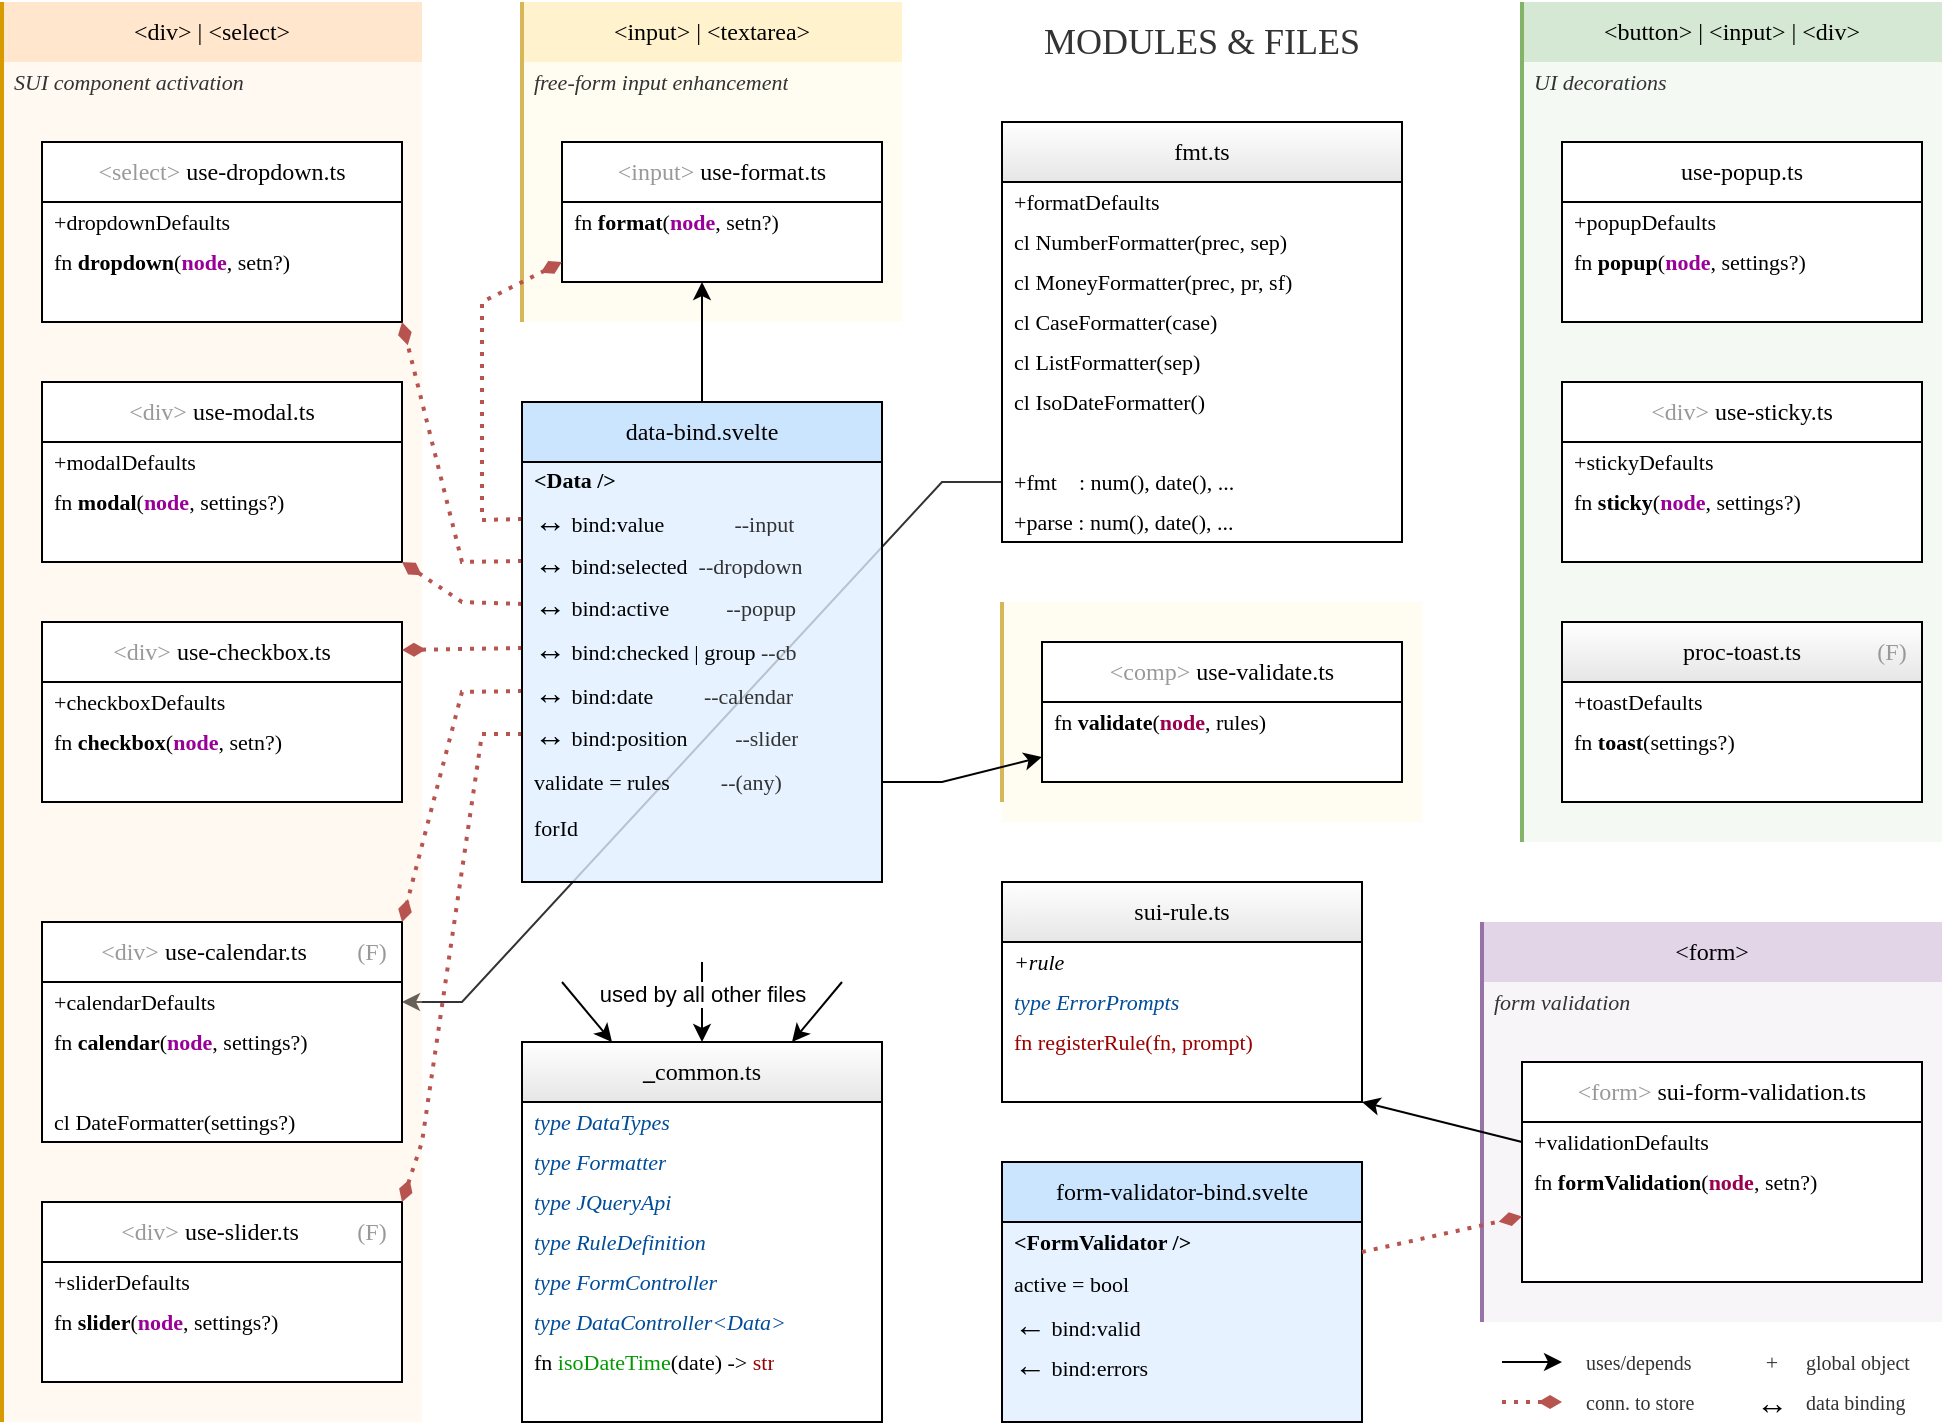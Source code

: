 <mxfile version="24.3.1" type="google">
  <diagram name="Page-1" id="Y9P-Y0sI9GcLoOlDh3Sq">
    <mxGraphModel grid="1" page="1" gridSize="10" guides="1" tooltips="1" connect="1" arrows="1" fold="1" pageScale="1" pageWidth="1000" pageHeight="750" math="0" shadow="0">
      <root>
        <mxCell id="0" />
        <mxCell id="1" parent="0" />
        <mxCell id="M18HrZ36qZifkxjibqlq-218" value="" style="rounded=0;whiteSpace=wrap;html=1;fillColor=#E6F2FF;" vertex="1" parent="1">
          <mxGeometry x="280" y="250" width="180" height="210" as="geometry" />
        </mxCell>
        <mxCell id="0b4WsjQA64Ebz_wwJr2V-1" style="rounded=0;orthogonalLoop=1;jettySize=auto;html=1;fontSize=11;exitX=0;exitY=0.5;exitDx=0;exitDy=0;strokeColor=#333333;entryX=1;entryY=0.5;entryDx=0;entryDy=0;" edge="1" parent="1" source="6ZVnqeD-wE30PsBbMw5L-19" target="M18HrZ36qZifkxjibqlq-17">
          <mxGeometry relative="1" as="geometry">
            <mxPoint x="520" y="270" as="sourcePoint" />
            <mxPoint x="220" y="560" as="targetPoint" />
            <Array as="points">
              <mxPoint x="490" y="260" />
              <mxPoint x="250" y="520" />
            </Array>
          </mxGeometry>
        </mxCell>
        <mxCell id="0b4WsjQA64Ebz_wwJr2V-7" value="" style="rounded=0;whiteSpace=wrap;html=1;fillColor=#fff2cc;strokeColor=none;fillOpacity=25;" vertex="1" parent="1">
          <mxGeometry x="520" y="320" width="210" height="110" as="geometry" />
        </mxCell>
        <mxCell id="IEaI9znGGcz1ZlvIlabM-43" value="" style="rounded=0;whiteSpace=wrap;html=1;fillColor=#FFFFFF;strokeColor=none;fillOpacity=100;" vertex="1" parent="1">
          <mxGeometry x="280" y="570" width="180" height="160" as="geometry" />
        </mxCell>
        <mxCell id="IEaI9znGGcz1ZlvIlabM-44" value="" style="rounded=0;whiteSpace=wrap;html=1;fillColor=#FFFFFF;strokeColor=none;fillOpacity=100;" vertex="1" parent="1">
          <mxGeometry x="520" y="490" width="180" height="80" as="geometry" />
        </mxCell>
        <mxCell id="IEaI9znGGcz1ZlvIlabM-45" value="" style="rounded=0;whiteSpace=wrap;html=1;fillColor=#FFFFFF;strokeColor=none;fillOpacity=100;" vertex="1" parent="1">
          <mxGeometry x="540" y="339" width="180" height="70" as="geometry" />
        </mxCell>
        <mxCell id="IEaI9znGGcz1ZlvIlabM-34" value="" style="rounded=0;whiteSpace=wrap;html=1;fillColor=#d5e8d4;strokeColor=none;fillOpacity=25;" vertex="1" parent="1">
          <mxGeometry x="780" y="50" width="210" height="390" as="geometry" />
        </mxCell>
        <mxCell id="IEaI9znGGcz1ZlvIlabM-38" value="" style="rounded=0;whiteSpace=wrap;html=1;fillColor=#e1d5e7;strokeColor=none;fillOpacity=25;" vertex="1" parent="1">
          <mxGeometry x="760" y="480" width="230" height="200" as="geometry" />
        </mxCell>
        <mxCell id="IEaI9znGGcz1ZlvIlabM-39" value="" style="rounded=0;whiteSpace=wrap;html=1;fillOpacity=100;strokeColor=none;" vertex="1" parent="1">
          <mxGeometry x="800" y="90" width="180" height="90" as="geometry" />
        </mxCell>
        <mxCell id="IEaI9znGGcz1ZlvIlabM-40" value="" style="rounded=0;whiteSpace=wrap;html=1;fillOpacity=100;strokeColor=none;" vertex="1" parent="1">
          <mxGeometry x="800" y="210" width="180" height="90" as="geometry" />
        </mxCell>
        <mxCell id="IEaI9znGGcz1ZlvIlabM-41" value="" style="rounded=0;whiteSpace=wrap;html=1;fillOpacity=100;strokeColor=none;" vertex="1" parent="1">
          <mxGeometry x="800" y="330" width="180" height="90" as="geometry" />
        </mxCell>
        <mxCell id="IEaI9znGGcz1ZlvIlabM-42" value="" style="rounded=0;whiteSpace=wrap;html=1;fillOpacity=100;strokeColor=none;" vertex="1" parent="1">
          <mxGeometry x="780" y="580" width="200" height="80" as="geometry" />
        </mxCell>
        <mxCell id="IEaI9znGGcz1ZlvIlabM-37" value="" style="rounded=0;whiteSpace=wrap;html=1;fillColor=#fff2cc;strokeColor=none;fillOpacity=25;" vertex="1" parent="1">
          <mxGeometry x="280" y="50" width="190" height="130" as="geometry" />
        </mxCell>
        <mxCell id="IEaI9znGGcz1ZlvIlabM-36" value="" style="rounded=0;whiteSpace=wrap;html=1;fillOpacity=100;strokeColor=none;" vertex="1" parent="1">
          <mxGeometry x="520" y="110" width="200" height="180" as="geometry" />
        </mxCell>
        <mxCell id="IEaI9znGGcz1ZlvIlabM-28" value="" style="rounded=0;whiteSpace=wrap;html=1;fillColor=#ffe6cc;strokeColor=none;fillOpacity=25;" vertex="1" parent="1">
          <mxGeometry x="20" y="50" width="210" height="680" as="geometry" />
        </mxCell>
        <mxCell id="IEaI9znGGcz1ZlvIlabM-29" value="" style="rounded=0;whiteSpace=wrap;html=1;fillColor=#FFFFFF;strokeColor=none;fillOpacity=100;" vertex="1" parent="1">
          <mxGeometry x="40" y="510" width="180" height="80" as="geometry" />
        </mxCell>
        <mxCell id="IEaI9znGGcz1ZlvIlabM-30" value="" style="rounded=0;whiteSpace=wrap;html=1;fillColor=#FFFFFF;strokeColor=none;fillOpacity=100;" vertex="1" parent="1">
          <mxGeometry x="40" y="90" width="180" height="90" as="geometry" />
        </mxCell>
        <mxCell id="IEaI9znGGcz1ZlvIlabM-31" value="" style="rounded=0;whiteSpace=wrap;html=1;fillColor=#FFFFFF;strokeColor=none;fillOpacity=100;" vertex="1" parent="1">
          <mxGeometry x="40" y="210" width="180" height="90" as="geometry" />
        </mxCell>
        <mxCell id="IEaI9znGGcz1ZlvIlabM-32" value="" style="rounded=0;whiteSpace=wrap;html=1;fillColor=#FFFFFF;strokeColor=none;fillOpacity=100;" vertex="1" parent="1">
          <mxGeometry x="40" y="620" width="180" height="90" as="geometry" />
        </mxCell>
        <mxCell id="IEaI9znGGcz1ZlvIlabM-33" value="" style="rounded=0;whiteSpace=wrap;html=1;fillColor=#FFFFFF;strokeColor=none;fillOpacity=100;" vertex="1" parent="1">
          <mxGeometry x="40" y="330" width="180" height="90" as="geometry" />
        </mxCell>
        <mxCell id="M18HrZ36qZifkxjibqlq-219" value="" style="rounded=0;whiteSpace=wrap;html=1;fillColor=#E6F2FF;" vertex="1" parent="1">
          <mxGeometry x="520" y="630" width="180" height="100" as="geometry" />
        </mxCell>
        <mxCell id="M18HrZ36qZifkxjibqlq-162" value="" style="rounded=0;whiteSpace=wrap;html=1;strokeColor=none;" vertex="1" parent="1">
          <mxGeometry x="40" y="340" width="20" height="30" as="geometry" />
        </mxCell>
        <mxCell id="M18HrZ36qZifkxjibqlq-11" value="proc-toast.ts" style="swimlane;fontStyle=0;childLayout=stackLayout;horizontal=1;startSize=30;horizontalStack=0;resizeParent=1;resizeParentMax=0;resizeLast=0;collapsible=1;marginBottom=0;whiteSpace=wrap;html=1;fontFamily=Verdana;fontSize=12;gradientColor=#E6E6E6;" vertex="1" parent="1">
          <mxGeometry x="800" y="330" width="180" height="90" as="geometry" />
        </mxCell>
        <mxCell id="M18HrZ36qZifkxjibqlq-12" value="+toastDefaults" style="text;strokeColor=none;fillColor=none;align=left;verticalAlign=middle;spacingLeft=4;spacingRight=4;overflow=hidden;points=[[0,0.5],[1,0.5]];portConstraint=eastwest;rotatable=0;whiteSpace=wrap;html=1;fontFamily=Verdana;fontSize=11;" vertex="1" parent="M18HrZ36qZifkxjibqlq-11">
          <mxGeometry y="30" width="180" height="20" as="geometry" />
        </mxCell>
        <mxCell id="M18HrZ36qZifkxjibqlq-15" value="fn &lt;b style=&quot;font-size: 11px;&quot;&gt;toast&lt;/b&gt;(settings?)" style="text;strokeColor=none;fillColor=none;align=left;verticalAlign=middle;spacingLeft=4;spacingRight=4;overflow=hidden;points=[[0,0.5],[1,0.5]];portConstraint=eastwest;rotatable=0;whiteSpace=wrap;html=1;fontFamily=Verdana;fontSize=11;" vertex="1" parent="M18HrZ36qZifkxjibqlq-11">
          <mxGeometry y="50" width="180" height="20" as="geometry" />
        </mxCell>
        <mxCell id="BRDDcyKAabYS6oi-f9KY-6" value="&amp;nbsp;" style="text;strokeColor=none;fillColor=none;align=left;verticalAlign=middle;spacingLeft=4;spacingRight=4;overflow=hidden;points=[[0,0.5],[1,0.5]];portConstraint=eastwest;rotatable=0;whiteSpace=wrap;html=1;fontFamily=Verdana;fontSize=11;" vertex="1" parent="M18HrZ36qZifkxjibqlq-11">
          <mxGeometry y="70" width="180" height="20" as="geometry" />
        </mxCell>
        <mxCell id="M18HrZ36qZifkxjibqlq-16" value="&lt;font color=&quot;#999999&quot;&gt;&amp;lt;div&amp;gt;&lt;/font&gt;&amp;nbsp;use-calendar.ts&amp;nbsp; &amp;nbsp; &amp;nbsp;&lt;font color=&quot;#ffffff&quot;&gt;.&lt;/font&gt;" style="swimlane;fontStyle=0;childLayout=stackLayout;horizontal=1;startSize=30;horizontalStack=0;resizeParent=1;resizeParentMax=0;resizeLast=0;collapsible=1;marginBottom=0;whiteSpace=wrap;html=1;fontFamily=Verdana;fontSize=12;" vertex="1" parent="1">
          <mxGeometry x="40" y="480" width="180" height="110" as="geometry" />
        </mxCell>
        <mxCell id="M18HrZ36qZifkxjibqlq-17" value="+calendarDefaults" style="text;strokeColor=none;fillColor=none;align=left;verticalAlign=middle;spacingLeft=4;spacingRight=4;overflow=hidden;points=[[0,0.5],[1,0.5]];portConstraint=eastwest;rotatable=0;whiteSpace=wrap;html=1;fontFamily=Verdana;fontSize=11;" vertex="1" parent="M18HrZ36qZifkxjibqlq-16">
          <mxGeometry y="30" width="180" height="20" as="geometry" />
        </mxCell>
        <mxCell id="M18HrZ36qZifkxjibqlq-19" value="fn &lt;b style=&quot;font-size: 11px;&quot;&gt;calendar&lt;/b&gt;(&lt;font color=&quot;#990099&quot;&gt;&lt;b&gt;node&lt;/b&gt;&lt;/font&gt;, settings?)" style="text;strokeColor=none;fillColor=none;align=left;verticalAlign=middle;spacingLeft=4;spacingRight=4;overflow=hidden;points=[[0,0.5],[1,0.5]];portConstraint=eastwest;rotatable=0;whiteSpace=wrap;html=1;fontFamily=Verdana;fontSize=11;" vertex="1" parent="M18HrZ36qZifkxjibqlq-16">
          <mxGeometry y="50" width="180" height="20" as="geometry" />
        </mxCell>
        <mxCell id="7z6WetiA4PaRU5x6FbnO-1" value="&amp;nbsp;" style="text;strokeColor=none;fillColor=none;align=left;verticalAlign=middle;spacingLeft=4;spacingRight=4;overflow=hidden;points=[[0,0.5],[1,0.5]];portConstraint=eastwest;rotatable=0;whiteSpace=wrap;html=1;fontFamily=Verdana;fontSize=11;" vertex="1" parent="M18HrZ36qZifkxjibqlq-16">
          <mxGeometry y="70" width="180" height="20" as="geometry" />
        </mxCell>
        <mxCell id="6ZVnqeD-wE30PsBbMw5L-36" value="cl DateFormatter(settings?)" style="text;strokeColor=none;fillColor=none;align=left;verticalAlign=middle;spacingLeft=4;spacingRight=4;overflow=hidden;points=[[0,0.5],[1,0.5]];portConstraint=eastwest;rotatable=0;whiteSpace=wrap;html=1;fontFamily=Verdana;fontSize=11;" vertex="1" parent="M18HrZ36qZifkxjibqlq-16">
          <mxGeometry y="90" width="180" height="20" as="geometry" />
        </mxCell>
        <mxCell id="M18HrZ36qZifkxjibqlq-21" value="&lt;font color=&quot;#999999&quot;&gt;&amp;lt;div&amp;gt;&lt;/font&gt; use-checkbox.ts" style="swimlane;fontStyle=0;childLayout=stackLayout;horizontal=1;startSize=30;horizontalStack=0;resizeParent=1;resizeParentMax=0;resizeLast=0;collapsible=1;marginBottom=0;whiteSpace=wrap;html=1;fontFamily=Verdana;fontSize=12;" vertex="1" parent="1">
          <mxGeometry x="40" y="330" width="180" height="90" as="geometry" />
        </mxCell>
        <mxCell id="M18HrZ36qZifkxjibqlq-22" value="+checkboxDefaults" style="text;strokeColor=none;fillColor=none;align=left;verticalAlign=middle;spacingLeft=4;spacingRight=4;overflow=hidden;points=[[0,0.5],[1,0.5]];portConstraint=eastwest;rotatable=0;whiteSpace=wrap;html=1;fontFamily=Verdana;fontSize=11;" vertex="1" parent="M18HrZ36qZifkxjibqlq-21">
          <mxGeometry y="30" width="180" height="20" as="geometry" />
        </mxCell>
        <mxCell id="M18HrZ36qZifkxjibqlq-23" value="fn &lt;b style=&quot;font-size: 11px;&quot;&gt;checkbox&lt;/b&gt;(&lt;font color=&quot;#990099&quot;&gt;&lt;b&gt;node&lt;/b&gt;&lt;/font&gt;, setn?)" style="text;strokeColor=none;fillColor=none;align=left;verticalAlign=middle;spacingLeft=4;spacingRight=4;overflow=hidden;points=[[0,0.5],[1,0.5]];portConstraint=eastwest;rotatable=0;whiteSpace=wrap;html=1;fontFamily=Verdana;fontSize=11;" vertex="1" parent="M18HrZ36qZifkxjibqlq-21">
          <mxGeometry y="50" width="180" height="20" as="geometry" />
        </mxCell>
        <mxCell id="M18HrZ36qZifkxjibqlq-154" value="&amp;nbsp;" style="text;strokeColor=none;fillColor=none;align=left;verticalAlign=middle;spacingLeft=4;spacingRight=4;overflow=hidden;points=[[0,0.5],[1,0.5]];portConstraint=eastwest;rotatable=0;whiteSpace=wrap;html=1;fontFamily=Verdana;fontSize=11;" vertex="1" parent="M18HrZ36qZifkxjibqlq-21">
          <mxGeometry y="70" width="180" height="20" as="geometry" />
        </mxCell>
        <mxCell id="M18HrZ36qZifkxjibqlq-26" value="&lt;font color=&quot;#999999&quot;&gt;&amp;lt;select&amp;gt;&lt;/font&gt;&amp;nbsp;use-dropdown.ts" style="swimlane;fontStyle=0;childLayout=stackLayout;horizontal=1;startSize=30;horizontalStack=0;resizeParent=1;resizeParentMax=0;resizeLast=0;collapsible=1;marginBottom=0;whiteSpace=wrap;html=1;fontFamily=Verdana;fontSize=12;" vertex="1" parent="1">
          <mxGeometry x="40" y="90" width="180" height="90" as="geometry" />
        </mxCell>
        <mxCell id="M18HrZ36qZifkxjibqlq-127" value="+dropdownDefaults" style="text;strokeColor=none;fillColor=none;align=left;verticalAlign=middle;spacingLeft=4;spacingRight=4;overflow=hidden;points=[[0,0.5],[1,0.5]];portConstraint=eastwest;rotatable=0;whiteSpace=wrap;html=1;fontFamily=Verdana;fontSize=11;" vertex="1" parent="M18HrZ36qZifkxjibqlq-26">
          <mxGeometry y="30" width="180" height="20" as="geometry" />
        </mxCell>
        <mxCell id="M18HrZ36qZifkxjibqlq-28" value="fn &lt;b style=&quot;font-size: 11px;&quot;&gt;dropdown&lt;/b&gt;(&lt;font color=&quot;#990099&quot;&gt;&lt;b&gt;node&lt;/b&gt;&lt;/font&gt;, setn?)" style="text;strokeColor=none;fillColor=none;align=left;verticalAlign=middle;spacingLeft=4;spacingRight=4;overflow=hidden;points=[[0,0.5],[1,0.5]];portConstraint=eastwest;rotatable=0;whiteSpace=wrap;html=1;fontFamily=Verdana;fontSize=11;" vertex="1" parent="M18HrZ36qZifkxjibqlq-26">
          <mxGeometry y="50" width="180" height="20" as="geometry" />
        </mxCell>
        <mxCell id="M18HrZ36qZifkxjibqlq-152" value="&amp;nbsp;" style="text;strokeColor=none;fillColor=none;align=left;verticalAlign=middle;spacingLeft=4;spacingRight=4;overflow=hidden;points=[[0,0.5],[1,0.5]];portConstraint=eastwest;rotatable=0;whiteSpace=wrap;html=1;fontFamily=Verdana;fontSize=11;" vertex="1" parent="M18HrZ36qZifkxjibqlq-26">
          <mxGeometry y="70" width="180" height="20" as="geometry" />
        </mxCell>
        <mxCell id="M18HrZ36qZifkxjibqlq-31" value="&lt;font color=&quot;#999999&quot;&gt;&amp;lt;div&amp;gt;&lt;/font&gt; use-modal.ts" style="swimlane;fontStyle=0;childLayout=stackLayout;horizontal=1;startSize=30;horizontalStack=0;resizeParent=1;resizeParentMax=0;resizeLast=0;collapsible=1;marginBottom=0;whiteSpace=wrap;html=1;fontFamily=Verdana;fontSize=12;" vertex="1" parent="1">
          <mxGeometry x="40" y="210" width="180" height="90" as="geometry" />
        </mxCell>
        <mxCell id="M18HrZ36qZifkxjibqlq-32" value="+modalDefaults" style="text;strokeColor=none;fillColor=none;align=left;verticalAlign=middle;spacingLeft=4;spacingRight=4;overflow=hidden;points=[[0,0.5],[1,0.5]];portConstraint=eastwest;rotatable=0;whiteSpace=wrap;html=1;fontFamily=Verdana;fontSize=11;" vertex="1" parent="M18HrZ36qZifkxjibqlq-31">
          <mxGeometry y="30" width="180" height="20" as="geometry" />
        </mxCell>
        <mxCell id="M18HrZ36qZifkxjibqlq-33" value="fn &lt;b style=&quot;font-size: 11px;&quot;&gt;modal&lt;/b&gt;(&lt;font color=&quot;#990099&quot;&gt;&lt;b&gt;node&lt;/b&gt;&lt;/font&gt;, settings?)" style="text;strokeColor=none;fillColor=none;align=left;verticalAlign=middle;spacingLeft=4;spacingRight=4;overflow=hidden;points=[[0,0.5],[1,0.5]];portConstraint=eastwest;rotatable=0;whiteSpace=wrap;html=1;fontFamily=Verdana;fontSize=11;" vertex="1" parent="M18HrZ36qZifkxjibqlq-31">
          <mxGeometry y="50" width="180" height="20" as="geometry" />
        </mxCell>
        <mxCell id="M18HrZ36qZifkxjibqlq-151" value="&amp;nbsp;" style="text;strokeColor=none;fillColor=none;align=left;verticalAlign=middle;spacingLeft=4;spacingRight=4;overflow=hidden;points=[[0,0.5],[1,0.5]];portConstraint=eastwest;rotatable=0;whiteSpace=wrap;html=1;fontFamily=Verdana;fontSize=11;" vertex="1" parent="M18HrZ36qZifkxjibqlq-31">
          <mxGeometry y="70" width="180" height="20" as="geometry" />
        </mxCell>
        <mxCell id="M18HrZ36qZifkxjibqlq-34" value="use-popup.ts" style="swimlane;fontStyle=0;childLayout=stackLayout;horizontal=1;startSize=30;horizontalStack=0;resizeParent=1;resizeParentMax=0;resizeLast=0;collapsible=1;marginBottom=0;whiteSpace=wrap;html=1;fontFamily=Verdana;fontSize=12;" vertex="1" parent="1">
          <mxGeometry x="800" y="90" width="180" height="90" as="geometry" />
        </mxCell>
        <mxCell id="M18HrZ36qZifkxjibqlq-35" value="+popupDefaults" style="text;strokeColor=none;fillColor=none;align=left;verticalAlign=middle;spacingLeft=4;spacingRight=4;overflow=hidden;points=[[0,0.5],[1,0.5]];portConstraint=eastwest;rotatable=0;whiteSpace=wrap;html=1;fontFamily=Verdana;fontSize=11;" vertex="1" parent="M18HrZ36qZifkxjibqlq-34">
          <mxGeometry y="30" width="180" height="20" as="geometry" />
        </mxCell>
        <mxCell id="M18HrZ36qZifkxjibqlq-36" value="fn &lt;b style=&quot;font-size: 11px;&quot;&gt;popup&lt;/b&gt;(&lt;font color=&quot;#990099&quot;&gt;&lt;b&gt;node&lt;/b&gt;&lt;/font&gt;, settings?)" style="text;strokeColor=none;fillColor=none;align=left;verticalAlign=middle;spacingLeft=4;spacingRight=4;overflow=hidden;points=[[0,0.5],[1,0.5]];portConstraint=eastwest;rotatable=0;whiteSpace=wrap;html=1;fontFamily=Verdana;fontSize=11;" vertex="1" parent="M18HrZ36qZifkxjibqlq-34">
          <mxGeometry y="50" width="180" height="20" as="geometry" />
        </mxCell>
        <mxCell id="M18HrZ36qZifkxjibqlq-156" value="&amp;nbsp;" style="text;strokeColor=none;fillColor=none;align=left;verticalAlign=middle;spacingLeft=4;spacingRight=4;overflow=hidden;points=[[0,0.5],[1,0.5]];portConstraint=eastwest;rotatable=0;whiteSpace=wrap;html=1;fontFamily=Verdana;fontSize=11;" vertex="1" parent="M18HrZ36qZifkxjibqlq-34">
          <mxGeometry y="70" width="180" height="20" as="geometry" />
        </mxCell>
        <mxCell id="M18HrZ36qZifkxjibqlq-37" value="&lt;font color=&quot;#999999&quot;&gt;&amp;lt;div&amp;gt;&lt;/font&gt; use-slider.ts&amp;nbsp; &amp;nbsp;&lt;font color=&quot;#ffffff&quot;&gt;.&lt;/font&gt;" style="swimlane;fontStyle=0;childLayout=stackLayout;horizontal=1;startSize=30;horizontalStack=0;resizeParent=1;resizeParentMax=0;resizeLast=0;collapsible=1;marginBottom=0;whiteSpace=wrap;html=1;fontFamily=Verdana;fontSize=12;" vertex="1" parent="1">
          <mxGeometry x="40" y="620" width="180" height="90" as="geometry" />
        </mxCell>
        <mxCell id="M18HrZ36qZifkxjibqlq-38" value="+sliderDefaults" style="text;strokeColor=none;fillColor=none;align=left;verticalAlign=middle;spacingLeft=4;spacingRight=4;overflow=hidden;points=[[0,0.5],[1,0.5]];portConstraint=eastwest;rotatable=0;whiteSpace=wrap;html=1;fontFamily=Verdana;fontSize=11;" vertex="1" parent="M18HrZ36qZifkxjibqlq-37">
          <mxGeometry y="30" width="180" height="20" as="geometry" />
        </mxCell>
        <mxCell id="M18HrZ36qZifkxjibqlq-39" value="fn &lt;b style=&quot;font-size: 11px;&quot;&gt;slider&lt;/b&gt;(&lt;font color=&quot;#990099&quot;&gt;&lt;b&gt;node&lt;/b&gt;&lt;/font&gt;, settings?)" style="text;strokeColor=none;fillColor=none;align=left;verticalAlign=middle;spacingLeft=4;spacingRight=4;overflow=hidden;points=[[0,0.5],[1,0.5]];portConstraint=eastwest;rotatable=0;whiteSpace=wrap;html=1;fontFamily=Verdana;fontSize=11;" vertex="1" parent="M18HrZ36qZifkxjibqlq-37">
          <mxGeometry y="50" width="180" height="20" as="geometry" />
        </mxCell>
        <mxCell id="M18HrZ36qZifkxjibqlq-149" value="&amp;nbsp;" style="text;strokeColor=none;fillColor=none;align=left;verticalAlign=middle;spacingLeft=4;spacingRight=4;overflow=hidden;points=[[0,0.5],[1,0.5]];portConstraint=eastwest;rotatable=0;whiteSpace=wrap;html=1;fontFamily=Verdana;fontSize=11;" vertex="1" parent="M18HrZ36qZifkxjibqlq-37">
          <mxGeometry y="70" width="180" height="20" as="geometry" />
        </mxCell>
        <mxCell id="M18HrZ36qZifkxjibqlq-40" value="&lt;font color=&quot;#999999&quot;&gt;&amp;lt;div&amp;gt;&lt;/font&gt; use-sticky.ts" style="swimlane;fontStyle=0;childLayout=stackLayout;horizontal=1;startSize=30;horizontalStack=0;resizeParent=1;resizeParentMax=0;resizeLast=0;collapsible=1;marginBottom=0;whiteSpace=wrap;html=1;fontFamily=Verdana;fontSize=12;" vertex="1" parent="1">
          <mxGeometry x="800" y="210" width="180" height="90" as="geometry" />
        </mxCell>
        <mxCell id="M18HrZ36qZifkxjibqlq-41" value="+stickyDefaults" style="text;strokeColor=none;fillColor=none;align=left;verticalAlign=middle;spacingLeft=4;spacingRight=4;overflow=hidden;points=[[0,0.5],[1,0.5]];portConstraint=eastwest;rotatable=0;whiteSpace=wrap;html=1;fontFamily=Verdana;fontSize=11;" vertex="1" parent="M18HrZ36qZifkxjibqlq-40">
          <mxGeometry y="30" width="180" height="20" as="geometry" />
        </mxCell>
        <mxCell id="M18HrZ36qZifkxjibqlq-42" value="fn &lt;b style=&quot;font-size: 11px;&quot;&gt;sticky&lt;/b&gt;(&lt;font color=&quot;#990099&quot;&gt;&lt;b&gt;node&lt;/b&gt;&lt;/font&gt;, settings?)" style="text;strokeColor=none;fillColor=none;align=left;verticalAlign=middle;spacingLeft=4;spacingRight=4;overflow=hidden;points=[[0,0.5],[1,0.5]];portConstraint=eastwest;rotatable=0;whiteSpace=wrap;html=1;fontFamily=Verdana;fontSize=11;" vertex="1" parent="M18HrZ36qZifkxjibqlq-40">
          <mxGeometry y="50" width="180" height="20" as="geometry" />
        </mxCell>
        <mxCell id="BRDDcyKAabYS6oi-f9KY-7" value="&amp;nbsp;" style="text;strokeColor=none;fillColor=none;align=left;verticalAlign=middle;spacingLeft=4;spacingRight=4;overflow=hidden;points=[[0,0.5],[1,0.5]];portConstraint=eastwest;rotatable=0;whiteSpace=wrap;html=1;fontFamily=Verdana;fontSize=11;" vertex="1" parent="M18HrZ36qZifkxjibqlq-40">
          <mxGeometry y="70" width="180" height="20" as="geometry" />
        </mxCell>
        <mxCell id="M18HrZ36qZifkxjibqlq-43" value="&lt;b style=&quot;&quot;&gt;_&lt;/b&gt;common.ts" style="swimlane;fontStyle=0;childLayout=stackLayout;horizontal=1;startSize=30;horizontalStack=0;resizeParent=1;resizeParentMax=0;resizeLast=0;collapsible=1;marginBottom=0;whiteSpace=wrap;html=1;fontFamily=Verdana;fontSize=12;gradientColor=#E6E6E6;" vertex="1" parent="1">
          <mxGeometry x="280" y="540" width="180" height="190" as="geometry" />
        </mxCell>
        <mxCell id="M18HrZ36qZifkxjibqlq-228" value="type&amp;nbsp;&lt;span style=&quot;font-size: 11px;&quot;&gt;DataTypes&lt;/span&gt;" style="text;strokeColor=none;fillColor=none;align=left;verticalAlign=middle;spacingLeft=4;spacingRight=4;overflow=hidden;points=[[0,0.5],[1,0.5]];portConstraint=eastwest;rotatable=0;whiteSpace=wrap;html=1;fontFamily=Verdana;fontSize=11;fontColor=#004C99;fontStyle=2" vertex="1" parent="M18HrZ36qZifkxjibqlq-43">
          <mxGeometry y="30" width="180" height="20" as="geometry" />
        </mxCell>
        <mxCell id="IEaI9znGGcz1ZlvIlabM-10" value="type&amp;nbsp;&lt;span style=&quot;font-size: 11px;&quot;&gt;Formatter&lt;/span&gt;" style="text;strokeColor=none;fillColor=none;align=left;verticalAlign=middle;spacingLeft=4;spacingRight=4;overflow=hidden;points=[[0,0.5],[1,0.5]];portConstraint=eastwest;rotatable=0;whiteSpace=wrap;html=1;fontFamily=Verdana;fontSize=11;fontColor=#004C99;fontStyle=2" vertex="1" parent="M18HrZ36qZifkxjibqlq-43">
          <mxGeometry y="50" width="180" height="20" as="geometry" />
        </mxCell>
        <mxCell id="M18HrZ36qZifkxjibqlq-47" value="type&amp;nbsp;&lt;span style=&quot;font-size: 11px;&quot;&gt;JQueryApi&lt;/span&gt;" style="text;strokeColor=none;fillColor=none;align=left;verticalAlign=middle;spacingLeft=4;spacingRight=4;overflow=hidden;points=[[0,0.5],[1,0.5]];portConstraint=eastwest;rotatable=0;whiteSpace=wrap;html=1;fontFamily=Verdana;fontSize=11;fontColor=#004C99;fontStyle=2" vertex="1" parent="M18HrZ36qZifkxjibqlq-43">
          <mxGeometry y="70" width="180" height="20" as="geometry" />
        </mxCell>
        <mxCell id="IEaI9znGGcz1ZlvIlabM-21" value="type RuleDefinition" style="text;strokeColor=none;fillColor=none;align=left;verticalAlign=middle;spacingLeft=4;spacingRight=4;overflow=hidden;points=[[0,0.5],[1,0.5]];portConstraint=eastwest;rotatable=0;whiteSpace=wrap;html=1;fontFamily=Verdana;fontSize=11;fontColor=#004C99;fontStyle=2" vertex="1" parent="M18HrZ36qZifkxjibqlq-43">
          <mxGeometry y="90" width="180" height="20" as="geometry" />
        </mxCell>
        <mxCell id="M18HrZ36qZifkxjibqlq-51" value="type&amp;nbsp;&lt;span style=&quot;font-size: 11px;&quot;&gt;FormController&lt;/span&gt;" style="text;strokeColor=none;fillColor=none;align=left;verticalAlign=middle;spacingLeft=4;spacingRight=4;overflow=hidden;points=[[0,0.5],[1,0.5]];portConstraint=eastwest;rotatable=0;whiteSpace=wrap;html=1;fontFamily=Verdana;fontSize=11;fontColor=#004C99;fontStyle=2" vertex="1" parent="M18HrZ36qZifkxjibqlq-43">
          <mxGeometry y="110" width="180" height="20" as="geometry" />
        </mxCell>
        <mxCell id="M18HrZ36qZifkxjibqlq-50" value="type&amp;nbsp;&lt;span style=&quot;font-size: 11px;&quot;&gt;DataController&amp;lt;Data&amp;gt;&lt;/span&gt;" style="text;strokeColor=none;fillColor=none;align=left;verticalAlign=middle;spacingLeft=4;spacingRight=4;overflow=hidden;points=[[0,0.5],[1,0.5]];portConstraint=eastwest;rotatable=0;whiteSpace=wrap;html=1;fontFamily=Verdana;fontSize=11;fontColor=#004C99;fontStyle=2" vertex="1" parent="M18HrZ36qZifkxjibqlq-43">
          <mxGeometry y="130" width="180" height="20" as="geometry" />
        </mxCell>
        <mxCell id="M18HrZ36qZifkxjibqlq-56" value="fn &lt;font color=&quot;#009900&quot;&gt;isoDateTime&lt;/font&gt;(date) -&amp;gt; &lt;font color=&quot;#990000&quot; style=&quot;font-size: 11px;&quot;&gt;str&lt;/font&gt;" style="text;strokeColor=none;fillColor=none;align=left;verticalAlign=middle;spacingLeft=4;spacingRight=4;overflow=hidden;points=[[0,0.5],[1,0.5]];portConstraint=eastwest;rotatable=0;whiteSpace=wrap;html=1;fontFamily=Verdana;fontSize=11;" vertex="1" parent="M18HrZ36qZifkxjibqlq-43">
          <mxGeometry y="150" width="180" height="20" as="geometry" />
        </mxCell>
        <mxCell id="M18HrZ36qZifkxjibqlq-145" value="&amp;nbsp;" style="text;strokeColor=none;fillColor=none;align=left;verticalAlign=middle;spacingLeft=4;spacingRight=4;overflow=hidden;points=[[0,0.5],[1,0.5]];portConstraint=eastwest;rotatable=0;whiteSpace=wrap;html=1;fontFamily=Verdana;fontSize=11;" vertex="1" parent="M18HrZ36qZifkxjibqlq-43">
          <mxGeometry y="170" width="180" height="20" as="geometry" />
        </mxCell>
        <mxCell id="M18HrZ36qZifkxjibqlq-60" value="fmt.ts" style="swimlane;fontStyle=0;childLayout=stackLayout;horizontal=1;startSize=30;horizontalStack=0;resizeParent=1;resizeParentMax=0;resizeLast=0;collapsible=1;marginBottom=0;whiteSpace=wrap;html=1;fontFamily=Verdana;fontSize=12;gradientColor=#E6E6E6;" vertex="1" parent="1">
          <mxGeometry x="520" y="80" width="200" height="210" as="geometry">
            <mxRectangle x="520" y="110" width="180" height="30" as="alternateBounds" />
          </mxGeometry>
        </mxCell>
        <mxCell id="M18HrZ36qZifkxjibqlq-61" value="+formatDefaults" style="text;strokeColor=none;fillColor=none;align=left;verticalAlign=middle;spacingLeft=4;spacingRight=4;overflow=hidden;points=[[0,0.5],[1,0.5]];portConstraint=eastwest;rotatable=0;whiteSpace=wrap;html=1;fontFamily=Verdana;fontSize=11;" vertex="1" parent="M18HrZ36qZifkxjibqlq-60">
          <mxGeometry y="30" width="200" height="20" as="geometry" />
        </mxCell>
        <mxCell id="M18HrZ36qZifkxjibqlq-63" value="cl NumberFormatter(prec, sep)" style="text;strokeColor=none;fillColor=none;align=left;verticalAlign=middle;spacingLeft=4;spacingRight=4;overflow=hidden;points=[[0,0.5],[1,0.5]];portConstraint=eastwest;rotatable=0;whiteSpace=wrap;html=1;fontFamily=Verdana;fontSize=11;" vertex="1" parent="M18HrZ36qZifkxjibqlq-60">
          <mxGeometry y="50" width="200" height="20" as="geometry" />
        </mxCell>
        <mxCell id="M18HrZ36qZifkxjibqlq-66" value="cl MoneyFormatter(prec, pr, sf)" style="text;strokeColor=none;fillColor=none;align=left;verticalAlign=middle;spacingLeft=4;spacingRight=4;overflow=hidden;points=[[0,0.5],[1,0.5]];portConstraint=eastwest;rotatable=0;whiteSpace=wrap;html=1;fontFamily=Verdana;fontSize=11;" vertex="1" parent="M18HrZ36qZifkxjibqlq-60">
          <mxGeometry y="70" width="200" height="20" as="geometry" />
        </mxCell>
        <mxCell id="M18HrZ36qZifkxjibqlq-67" value="cl CaseFormatter(case)" style="text;strokeColor=none;fillColor=none;align=left;verticalAlign=middle;spacingLeft=4;spacingRight=4;overflow=hidden;points=[[0,0.5],[1,0.5]];portConstraint=eastwest;rotatable=0;whiteSpace=wrap;html=1;fontFamily=Verdana;fontSize=11;" vertex="1" parent="M18HrZ36qZifkxjibqlq-60">
          <mxGeometry y="90" width="200" height="20" as="geometry" />
        </mxCell>
        <mxCell id="M18HrZ36qZifkxjibqlq-68" value="cl ListFormatter(sep)" style="text;strokeColor=none;fillColor=none;align=left;verticalAlign=middle;spacingLeft=4;spacingRight=4;overflow=hidden;points=[[0,0.5],[1,0.5]];portConstraint=eastwest;rotatable=0;whiteSpace=wrap;html=1;fontFamily=Verdana;fontSize=11;" vertex="1" parent="M18HrZ36qZifkxjibqlq-60">
          <mxGeometry y="110" width="200" height="20" as="geometry" />
        </mxCell>
        <mxCell id="z73nh_HZhzmmKTyW-7t--1" value="cl IsoDateFormatter()" style="text;strokeColor=none;fillColor=none;align=left;verticalAlign=middle;spacingLeft=4;spacingRight=4;overflow=hidden;points=[[0,0.5],[1,0.5]];portConstraint=eastwest;rotatable=0;whiteSpace=wrap;html=1;fontFamily=Verdana;fontSize=11;" vertex="1" parent="M18HrZ36qZifkxjibqlq-60">
          <mxGeometry y="130" width="200" height="20" as="geometry" />
        </mxCell>
        <mxCell id="0b4WsjQA64Ebz_wwJr2V-9" value="&amp;nbsp;" style="text;strokeColor=none;fillColor=none;align=left;verticalAlign=middle;spacingLeft=4;spacingRight=4;overflow=hidden;points=[[0,0.5],[1,0.5]];portConstraint=eastwest;rotatable=0;whiteSpace=wrap;html=1;fontFamily=Verdana;fontSize=11;fontColor=#333333;" vertex="1" parent="M18HrZ36qZifkxjibqlq-60">
          <mxGeometry y="150" width="200" height="20" as="geometry" />
        </mxCell>
        <mxCell id="6ZVnqeD-wE30PsBbMw5L-19" value="+fmt&amp;nbsp; &amp;nbsp; : num(), date(), ..." style="text;strokeColor=none;fillColor=none;align=left;verticalAlign=middle;spacingLeft=4;spacingRight=4;overflow=hidden;points=[[0,0.5],[1,0.5]];portConstraint=eastwest;rotatable=0;whiteSpace=wrap;html=1;fontFamily=Verdana;fontSize=11;" vertex="1" parent="M18HrZ36qZifkxjibqlq-60">
          <mxGeometry y="170" width="200" height="20" as="geometry" />
        </mxCell>
        <mxCell id="6ZVnqeD-wE30PsBbMw5L-20" value="+parse : num(), date(), ..." style="text;strokeColor=none;fillColor=none;align=left;verticalAlign=middle;spacingLeft=4;spacingRight=4;overflow=hidden;points=[[0,0.5],[1,0.5]];portConstraint=eastwest;rotatable=0;whiteSpace=wrap;html=1;fontFamily=Verdana;fontSize=11;" vertex="1" parent="M18HrZ36qZifkxjibqlq-60">
          <mxGeometry y="190" width="200" height="20" as="geometry" />
        </mxCell>
        <mxCell id="M18HrZ36qZifkxjibqlq-75" value="&lt;font color=&quot;#999999&quot;&gt;&amp;lt;comp&amp;gt;&lt;/font&gt;&amp;nbsp;use-validate.ts" style="swimlane;fontStyle=0;childLayout=stackLayout;horizontal=1;startSize=30;horizontalStack=0;resizeParent=1;resizeParentMax=0;resizeLast=0;collapsible=1;marginBottom=0;whiteSpace=wrap;html=1;fontFamily=Verdana;fontSize=12;fillColor=#FFFFFF;" vertex="1" parent="1">
          <mxGeometry x="540" y="340" width="180" height="70" as="geometry" />
        </mxCell>
        <mxCell id="M18HrZ36qZifkxjibqlq-76" value="fn &lt;span style=&quot;font-size: 11px;&quot;&gt;&lt;b&gt;validate&lt;/b&gt;&lt;/span&gt;(&lt;span style=&quot;color: rgb(153, 0, 77);&quot;&gt;&lt;b&gt;node&lt;/b&gt;&lt;/span&gt;, rules)" style="text;strokeColor=none;fillColor=none;align=left;verticalAlign=middle;spacingLeft=4;spacingRight=4;overflow=hidden;points=[[0,0.5],[1,0.5]];portConstraint=eastwest;rotatable=0;whiteSpace=wrap;html=1;fontFamily=Verdana;fontSize=11;" vertex="1" parent="M18HrZ36qZifkxjibqlq-75">
          <mxGeometry y="30" width="180" height="20" as="geometry" />
        </mxCell>
        <mxCell id="M18HrZ36qZifkxjibqlq-146" value="&amp;nbsp;" style="text;strokeColor=none;fillColor=none;align=left;verticalAlign=middle;spacingLeft=4;spacingRight=4;overflow=hidden;points=[[0,0.5],[1,0.5]];portConstraint=eastwest;rotatable=0;whiteSpace=wrap;html=1;fontFamily=Verdana;fontSize=11;" vertex="1" parent="M18HrZ36qZifkxjibqlq-75">
          <mxGeometry y="50" width="180" height="20" as="geometry" />
        </mxCell>
        <mxCell id="M18HrZ36qZifkxjibqlq-88" value="&lt;font color=&quot;#999999&quot;&gt;&amp;lt;form&amp;gt; &lt;/font&gt;sui-form-validation.ts" style="swimlane;fontStyle=0;childLayout=stackLayout;horizontal=1;startSize=30;horizontalStack=0;resizeParent=1;resizeParentMax=0;resizeLast=0;collapsible=1;marginBottom=0;whiteSpace=wrap;html=1;fontFamily=Verdana;fontSize=12;" vertex="1" parent="1">
          <mxGeometry x="780" y="550" width="200" height="110" as="geometry" />
        </mxCell>
        <mxCell id="M18HrZ36qZifkxjibqlq-100" value="+validationDefaults" style="text;strokeColor=none;fillColor=none;align=left;verticalAlign=middle;spacingLeft=4;spacingRight=4;overflow=hidden;points=[[0,0.5],[1,0.5]];portConstraint=eastwest;rotatable=0;whiteSpace=wrap;html=1;fontFamily=Verdana;fontSize=11;" vertex="1" parent="M18HrZ36qZifkxjibqlq-88">
          <mxGeometry y="30" width="200" height="20" as="geometry" />
        </mxCell>
        <mxCell id="M18HrZ36qZifkxjibqlq-91" value="fn &lt;b style=&quot;font-size: 11px;&quot;&gt;formValidation&lt;/b&gt;(&lt;font color=&quot;#99004d&quot;&gt;&lt;b&gt;node&lt;/b&gt;&lt;/font&gt;, setn?)" style="text;strokeColor=none;fillColor=none;align=left;verticalAlign=middle;spacingLeft=4;spacingRight=4;overflow=hidden;points=[[0,0.5],[1,0.5]];portConstraint=eastwest;rotatable=0;whiteSpace=wrap;html=1;fontFamily=Verdana;fontSize=11;" vertex="1" parent="M18HrZ36qZifkxjibqlq-88">
          <mxGeometry y="50" width="200" height="20" as="geometry" />
        </mxCell>
        <mxCell id="6ZVnqeD-wE30PsBbMw5L-16" value="&amp;nbsp;" style="text;strokeColor=none;fillColor=none;align=left;verticalAlign=middle;spacingLeft=4;spacingRight=4;overflow=hidden;points=[[0,0.5],[1,0.5]];portConstraint=eastwest;rotatable=0;whiteSpace=wrap;html=1;fontFamily=Verdana;fontSize=11;" vertex="1" parent="M18HrZ36qZifkxjibqlq-88">
          <mxGeometry y="70" width="200" height="20" as="geometry" />
        </mxCell>
        <mxCell id="G6nPDBNf9DYN_jqVvdKw-1" value="&amp;nbsp;" style="text;strokeColor=none;fillColor=none;align=left;verticalAlign=middle;spacingLeft=4;spacingRight=4;overflow=hidden;points=[[0,0.5],[1,0.5]];portConstraint=eastwest;rotatable=0;whiteSpace=wrap;html=1;fontFamily=Verdana;fontSize=11;" vertex="1" parent="M18HrZ36qZifkxjibqlq-88">
          <mxGeometry y="90" width="200" height="20" as="geometry" />
        </mxCell>
        <mxCell id="M18HrZ36qZifkxjibqlq-115" style="rounded=0;orthogonalLoop=1;jettySize=auto;html=1;dashed=1;dashPattern=1 2;fontSize=11;exitX=0;exitY=0.5;exitDx=0;exitDy=0;entryX=1;entryY=0;entryDx=0;entryDy=0;fillColor=#f8cecc;strokeColor=#b85450;strokeWidth=2;endArrow=diamondThin;endFill=1;" edge="1" parent="1" source="M18HrZ36qZifkxjibqlq-104" target="z73nh_HZhzmmKTyW-7t--3">
          <mxGeometry relative="1" as="geometry">
            <mxPoint x="270" y="460" as="sourcePoint" />
            <mxPoint x="200" y="170" as="targetPoint" />
            <Array as="points">
              <mxPoint x="250" y="365" />
            </Array>
          </mxGeometry>
        </mxCell>
        <mxCell id="M18HrZ36qZifkxjibqlq-116" style="rounded=0;orthogonalLoop=1;jettySize=auto;html=1;dashed=1;dashPattern=1 2;fontSize=11;entryX=1;entryY=0;entryDx=0;entryDy=0;exitX=0;exitY=0.5;exitDx=0;exitDy=0;fillColor=#f8cecc;strokeColor=#b85450;strokeWidth=2;endArrow=diamondThin;endFill=1;" edge="1" parent="1" source="M18HrZ36qZifkxjibqlq-105" target="z73nh_HZhzmmKTyW-7t--4">
          <mxGeometry relative="1" as="geometry">
            <mxPoint x="275" y="386" as="sourcePoint" />
            <mxPoint x="215" y="620" as="targetPoint" />
            <Array as="points">
              <mxPoint x="260" y="386" />
              <mxPoint x="230" y="590" />
            </Array>
          </mxGeometry>
        </mxCell>
        <mxCell id="M18HrZ36qZifkxjibqlq-117" style="rounded=0;orthogonalLoop=1;jettySize=auto;html=1;dashed=1;dashPattern=1 2;fontSize=11;exitX=0;exitY=0.5;exitDx=0;exitDy=0;entryX=1;entryY=1;entryDx=0;entryDy=0;fillColor=#f8cecc;strokeColor=#b85450;strokeWidth=2;endArrow=diamondThin;endFill=1;" edge="1" parent="1" source="M18HrZ36qZifkxjibqlq-102" target="M18HrZ36qZifkxjibqlq-26">
          <mxGeometry relative="1" as="geometry">
            <mxPoint x="270" y="420" as="sourcePoint" />
            <mxPoint x="200" y="300" as="targetPoint" />
            <Array as="points">
              <mxPoint x="250" y="300" />
            </Array>
          </mxGeometry>
        </mxCell>
        <mxCell id="M18HrZ36qZifkxjibqlq-118" style="rounded=0;orthogonalLoop=1;jettySize=auto;html=1;dashed=1;dashPattern=1 2;fontSize=11;exitX=0;exitY=0.5;exitDx=0;exitDy=0;entryX=1;entryY=1;entryDx=0;entryDy=0;fillColor=#f8cecc;strokeColor=#b85450;strokeWidth=2;endArrow=diamondThin;endFill=1;" edge="1" parent="1" source="M18HrZ36qZifkxjibqlq-103" target="M18HrZ36qZifkxjibqlq-31">
          <mxGeometry relative="1" as="geometry">
            <mxPoint x="270" y="440" as="sourcePoint" />
            <mxPoint x="415" y="210" as="targetPoint" />
            <Array as="points">
              <mxPoint x="250" y="320" />
            </Array>
          </mxGeometry>
        </mxCell>
        <mxCell id="M18HrZ36qZifkxjibqlq-132" value="form-validator-bind.svelte" style="swimlane;fontStyle=0;childLayout=stackLayout;horizontal=1;startSize=30;horizontalStack=0;resizeParent=1;resizeParentMax=0;resizeLast=0;collapsible=1;marginBottom=0;whiteSpace=wrap;html=1;fontFamily=Verdana;fontSize=12;gradientColor=none;fillColor=#CCE5FF;" vertex="1" parent="1">
          <mxGeometry x="520" y="600" width="180" height="130" as="geometry" />
        </mxCell>
        <mxCell id="M18HrZ36qZifkxjibqlq-179" value="&amp;lt;FormValidator /&amp;gt;" style="text;strokeColor=none;fillColor=none;align=left;verticalAlign=middle;spacingLeft=4;spacingRight=4;overflow=hidden;points=[[0,0.5],[1,0.5]];portConstraint=eastwest;rotatable=0;whiteSpace=wrap;html=1;fontFamily=Verdana;fontSize=11;fontStyle=1" vertex="1" parent="M18HrZ36qZifkxjibqlq-132">
          <mxGeometry y="30" width="180" height="20" as="geometry" />
        </mxCell>
        <mxCell id="M18HrZ36qZifkxjibqlq-134" value="&lt;div style=&quot;text-align: center;&quot;&gt;&lt;span style=&quot;background-color: initial;&quot;&gt;active = bool&lt;/span&gt;&lt;/div&gt;" style="text;strokeColor=none;fillColor=none;align=left;verticalAlign=bottom;spacingLeft=4;spacingRight=4;overflow=hidden;points=[[0,0.5],[1,0.5]];portConstraint=eastwest;rotatable=0;whiteSpace=wrap;html=1;fontFamily=Verdana;fontSize=11;" vertex="1" parent="M18HrZ36qZifkxjibqlq-132">
          <mxGeometry y="50" width="180" height="20" as="geometry" />
        </mxCell>
        <mxCell id="M18HrZ36qZifkxjibqlq-135" value="&lt;span style=&quot;font-family: &amp;quot;Times New Roman&amp;quot;; font-size: medium; text-align: center;&quot;&gt;←&lt;/span&gt;&amp;nbsp;bind:valid" style="text;strokeColor=none;fillColor=none;align=left;verticalAlign=bottom;spacingLeft=4;spacingRight=4;overflow=hidden;points=[[0,0.5],[1,0.5]];portConstraint=eastwest;rotatable=0;whiteSpace=wrap;html=1;fontFamily=Verdana;fontSize=11;" vertex="1" parent="M18HrZ36qZifkxjibqlq-132">
          <mxGeometry y="70" width="180" height="20" as="geometry" />
        </mxCell>
        <mxCell id="M18HrZ36qZifkxjibqlq-136" value="&lt;span style=&quot;font-family: &amp;quot;Times New Roman&amp;quot;; font-size: medium; text-align: center;&quot;&gt;←&lt;/span&gt;&amp;nbsp;bind:errors" style="text;strokeColor=none;fillColor=none;align=left;verticalAlign=bottom;spacingLeft=4;spacingRight=4;overflow=hidden;points=[[0,0.5],[1,0.5]];portConstraint=eastwest;rotatable=0;whiteSpace=wrap;html=1;fontFamily=Verdana;fontSize=11;" vertex="1" parent="M18HrZ36qZifkxjibqlq-132">
          <mxGeometry y="90" width="180" height="20" as="geometry" />
        </mxCell>
        <mxCell id="M18HrZ36qZifkxjibqlq-148" value="&amp;nbsp;" style="text;strokeColor=none;fillColor=none;align=left;verticalAlign=middle;spacingLeft=4;spacingRight=4;overflow=hidden;points=[[0,0.5],[1,0.5]];portConstraint=eastwest;rotatable=0;whiteSpace=wrap;html=1;fontFamily=Verdana;fontSize=11;" vertex="1" parent="M18HrZ36qZifkxjibqlq-132">
          <mxGeometry y="110" width="180" height="20" as="geometry" />
        </mxCell>
        <mxCell id="M18HrZ36qZifkxjibqlq-142" value="&amp;lt;input&amp;gt; | &amp;lt;textarea&amp;gt;" style="swimlane;fontStyle=0;childLayout=stackLayout;horizontal=1;startSize=30;horizontalStack=0;resizeParent=1;resizeParentMax=0;resizeLast=0;collapsible=1;marginBottom=0;whiteSpace=wrap;html=1;fontFamily=Verdana;fontSize=12;fillColor=#fff2cc;strokeColor=none;" vertex="1" parent="1">
          <mxGeometry x="280" y="20" width="190" height="50" as="geometry">
            <mxRectangle x="520" y="20" width="220" height="30" as="alternateBounds" />
          </mxGeometry>
        </mxCell>
        <mxCell id="BRDDcyKAabYS6oi-f9KY-11" value="free-form input enhancement" style="text;strokeColor=none;fillColor=none;align=left;verticalAlign=middle;spacingLeft=4;spacingRight=4;overflow=hidden;points=[[0,0.5],[1,0.5]];portConstraint=eastwest;rotatable=0;whiteSpace=wrap;html=1;fontFamily=Verdana;fontSize=11;fontColor=#333333;fontStyle=2" vertex="1" parent="M18HrZ36qZifkxjibqlq-142">
          <mxGeometry y="30" width="190" height="20" as="geometry" />
        </mxCell>
        <mxCell id="M18HrZ36qZifkxjibqlq-173" style="rounded=0;orthogonalLoop=1;jettySize=auto;html=1;dashed=1;dashPattern=1 2;fontSize=11;exitX=0;exitY=0.5;exitDx=0;exitDy=0;entryX=1;entryY=0.5;entryDx=0;entryDy=0;fillColor=#f8cecc;strokeColor=#b85450;strokeWidth=2;endArrow=diamondThin;endFill=1;" edge="1" parent="1" source="M18HrZ36qZifkxjibqlq-180" target="lc3PecMojwnJsaIatB0K-1">
          <mxGeometry relative="1" as="geometry">
            <mxPoint x="300" y="350" as="sourcePoint" />
            <mxPoint x="280" y="280" as="targetPoint" />
            <Array as="points" />
          </mxGeometry>
        </mxCell>
        <mxCell id="M18HrZ36qZifkxjibqlq-231" value="&amp;lt;form&amp;gt;" style="swimlane;fontStyle=0;childLayout=stackLayout;horizontal=1;startSize=30;horizontalStack=0;resizeParent=1;resizeParentMax=0;resizeLast=0;collapsible=1;marginBottom=0;whiteSpace=wrap;html=1;fontFamily=Verdana;fontSize=12;fillColor=#e1d5e7;strokeColor=none;" vertex="1" parent="1">
          <mxGeometry x="760" y="480" width="230" height="50" as="geometry" />
        </mxCell>
        <mxCell id="BRDDcyKAabYS6oi-f9KY-13" value="form validation" style="text;strokeColor=none;fillColor=none;align=left;verticalAlign=middle;spacingLeft=4;spacingRight=4;overflow=hidden;points=[[0,0.5],[1,0.5]];portConstraint=eastwest;rotatable=0;whiteSpace=wrap;html=1;fontFamily=Verdana;fontSize=11;fontStyle=2;fontColor=#333333;" vertex="1" parent="M18HrZ36qZifkxjibqlq-231">
          <mxGeometry y="30" width="230" height="20" as="geometry" />
        </mxCell>
        <mxCell id="M18HrZ36qZifkxjibqlq-235" style="rounded=0;orthogonalLoop=1;jettySize=auto;html=1;fontSize=11;entryX=0.25;entryY=0;entryDx=0;entryDy=0;" edge="1" parent="1" target="M18HrZ36qZifkxjibqlq-43">
          <mxGeometry relative="1" as="geometry">
            <mxPoint x="300" y="510" as="sourcePoint" />
            <mxPoint x="270" y="540" as="targetPoint" />
          </mxGeometry>
        </mxCell>
        <mxCell id="M18HrZ36qZifkxjibqlq-236" style="rounded=0;orthogonalLoop=1;jettySize=auto;html=1;fontSize=11;entryX=0.75;entryY=0;entryDx=0;entryDy=0;" edge="1" parent="1" target="M18HrZ36qZifkxjibqlq-43">
          <mxGeometry relative="1" as="geometry">
            <mxPoint x="440" y="510" as="sourcePoint" />
            <mxPoint x="280" y="621.6" as="targetPoint" />
          </mxGeometry>
        </mxCell>
        <mxCell id="M18HrZ36qZifkxjibqlq-237" style="rounded=0;orthogonalLoop=1;jettySize=auto;html=1;fontSize=11;entryX=0.5;entryY=0;entryDx=0;entryDy=0;" edge="1" parent="1" target="M18HrZ36qZifkxjibqlq-43">
          <mxGeometry relative="1" as="geometry">
            <mxPoint x="370" y="500" as="sourcePoint" />
            <mxPoint x="280" y="560" as="targetPoint" />
          </mxGeometry>
        </mxCell>
        <mxCell id="pr7jS6OSRtYmSh4A72Eb-6" value="used by all other files" style="edgeLabel;html=1;align=center;verticalAlign=middle;resizable=0;points=[];" connectable="0" vertex="1" parent="M18HrZ36qZifkxjibqlq-237">
          <mxGeometry x="-0.2" relative="1" as="geometry">
            <mxPoint as="offset" />
          </mxGeometry>
        </mxCell>
        <mxCell id="nJXPpLXf1G0N_aMXCdBJ-1" value="MODULES &amp;amp; FILES" style="rounded=0;whiteSpace=wrap;html=1;fillColor=none;strokeColor=none;fontFamily=Verdana;fontSize=18;fontColor=#333333;align=center;" vertex="1" parent="1">
          <mxGeometry x="520" y="20" width="200" height="40" as="geometry" />
        </mxCell>
        <mxCell id="BRDDcyKAabYS6oi-f9KY-4" value="&lt;span style=&quot;text-align: left;&quot;&gt;&lt;font style=&quot;font-size: 12px;&quot;&gt;&amp;lt;div&amp;gt; | &amp;lt;select&amp;gt;&lt;/font&gt;&lt;/span&gt;" style="swimlane;fontStyle=0;childLayout=stackLayout;horizontal=1;startSize=30;horizontalStack=0;resizeParent=1;resizeParentMax=0;resizeLast=0;collapsible=1;marginBottom=0;whiteSpace=wrap;html=1;fontFamily=Verdana;fontSize=12;fillColor=#ffe6cc;strokeColor=none;" vertex="1" parent="1">
          <mxGeometry x="20" y="20" width="210" height="50" as="geometry" />
        </mxCell>
        <mxCell id="BRDDcyKAabYS6oi-f9KY-10" value="SUI component activation" style="text;strokeColor=none;fillColor=none;align=left;verticalAlign=middle;spacingLeft=4;spacingRight=4;overflow=hidden;points=[[0,0.5],[1,0.5]];portConstraint=eastwest;rotatable=0;whiteSpace=wrap;html=1;fontFamily=Verdana;fontSize=11;fontStyle=2;fontColor=#333333;" vertex="1" parent="BRDDcyKAabYS6oi-f9KY-4">
          <mxGeometry y="30" width="210" height="20" as="geometry" />
        </mxCell>
        <mxCell id="BRDDcyKAabYS6oi-f9KY-14" value="&amp;lt;button&amp;gt; |&amp;nbsp;&amp;lt;input&amp;gt; | &amp;lt;div&amp;gt;" style="swimlane;fontStyle=0;childLayout=stackLayout;horizontal=1;startSize=30;horizontalStack=0;resizeParent=1;resizeParentMax=0;resizeLast=0;collapsible=1;marginBottom=0;whiteSpace=wrap;html=1;fontFamily=Verdana;fontSize=12;fillColor=#d5e8d4;strokeColor=none;" vertex="1" parent="1">
          <mxGeometry x="780" y="20" width="210" height="50" as="geometry" />
        </mxCell>
        <mxCell id="BRDDcyKAabYS6oi-f9KY-15" value="UI decorations" style="text;strokeColor=none;fillColor=none;align=left;verticalAlign=middle;spacingLeft=4;spacingRight=4;overflow=hidden;points=[[0,0.5],[1,0.5]];portConstraint=eastwest;rotatable=0;whiteSpace=wrap;html=1;fontFamily=Verdana;fontSize=11;fontColor=#333333;fontStyle=2" vertex="1" parent="BRDDcyKAabYS6oi-f9KY-14">
          <mxGeometry y="30" width="210" height="20" as="geometry" />
        </mxCell>
        <mxCell id="IEaI9znGGcz1ZlvIlabM-5" value="" style="endArrow=none;html=1;rounded=0;fillColor=#d5e8d4;strokeColor=#82b366;strokeWidth=2;" edge="1" parent="BRDDcyKAabYS6oi-f9KY-14">
          <mxGeometry width="50" height="50" relative="1" as="geometry">
            <mxPoint y="420" as="sourcePoint" />
            <mxPoint as="targetPoint" />
          </mxGeometry>
        </mxCell>
        <mxCell id="IEaI9znGGcz1ZlvIlabM-2" value="" style="endArrow=none;html=1;rounded=0;fillColor=#ffe6cc;strokeColor=#d79b00;strokeWidth=2;" edge="1" parent="1">
          <mxGeometry width="50" height="50" relative="1" as="geometry">
            <mxPoint x="20" y="730" as="sourcePoint" />
            <mxPoint x="20" y="20" as="targetPoint" />
          </mxGeometry>
        </mxCell>
        <mxCell id="IEaI9znGGcz1ZlvIlabM-3" value="" style="endArrow=none;html=1;rounded=0;fillColor=#fff2cc;strokeColor=#d6b656;strokeWidth=2;" edge="1" parent="1">
          <mxGeometry width="50" height="50" relative="1" as="geometry">
            <mxPoint x="280" y="180" as="sourcePoint" />
            <mxPoint x="280" y="20" as="targetPoint" />
          </mxGeometry>
        </mxCell>
        <mxCell id="IEaI9znGGcz1ZlvIlabM-6" value="" style="endArrow=none;html=1;rounded=0;fillColor=#e1d5e7;strokeColor=#9673a6;strokeWidth=2;" edge="1" parent="1">
          <mxGeometry width="50" height="50" relative="1" as="geometry">
            <mxPoint x="760" y="680" as="sourcePoint" />
            <mxPoint x="760" y="480" as="targetPoint" />
          </mxGeometry>
        </mxCell>
        <mxCell id="M18HrZ36qZifkxjibqlq-229" style="rounded=0;orthogonalLoop=1;jettySize=auto;html=1;fontSize=11;exitX=0.5;exitY=0;exitDx=0;exitDy=0;entryX=0.5;entryY=1;entryDx=0;entryDy=0;" edge="1" parent="1" source="M18HrZ36qZifkxjibqlq-101" target="6ZVnqeD-wE30PsBbMw5L-38">
          <mxGeometry relative="1" as="geometry">
            <mxPoint x="450" y="293" as="sourcePoint" />
            <mxPoint x="620" y="330" as="targetPoint" />
          </mxGeometry>
        </mxCell>
        <mxCell id="IEaI9znGGcz1ZlvIlabM-18" value="sui-rule.ts" style="swimlane;fontStyle=0;childLayout=stackLayout;horizontal=1;startSize=30;horizontalStack=0;resizeParent=1;resizeParentMax=0;resizeLast=0;collapsible=1;marginBottom=0;whiteSpace=wrap;html=1;fontFamily=Verdana;fontSize=12;gradientColor=#E6E6E6;" vertex="1" parent="1">
          <mxGeometry x="520" y="460" width="180" height="110" as="geometry" />
        </mxCell>
        <mxCell id="IEaI9znGGcz1ZlvIlabM-19" value="+rule" style="text;strokeColor=none;fillColor=none;align=left;verticalAlign=middle;spacingLeft=4;spacingRight=4;overflow=hidden;points=[[0,0.5],[1,0.5]];portConstraint=eastwest;rotatable=0;whiteSpace=wrap;html=1;fontFamily=Verdana;fontSize=11;fontColor=#000000;fontStyle=2" vertex="1" parent="IEaI9znGGcz1ZlvIlabM-18">
          <mxGeometry y="30" width="180" height="20" as="geometry" />
        </mxCell>
        <mxCell id="cefotnFPPKbyY3r7HRc0-3" value="&lt;font&gt;type ErrorPrompts&lt;/font&gt;" style="text;strokeColor=none;fillColor=none;align=left;verticalAlign=middle;spacingLeft=4;spacingRight=4;overflow=hidden;points=[[0,0.5],[1,0.5]];portConstraint=eastwest;rotatable=0;whiteSpace=wrap;html=1;fontFamily=Verdana;fontSize=11;fontStyle=2;fontColor=#004C99;" vertex="1" parent="IEaI9znGGcz1ZlvIlabM-18">
          <mxGeometry y="50" width="180" height="20" as="geometry" />
        </mxCell>
        <mxCell id="0b4WsjQA64Ebz_wwJr2V-17" value="&lt;font color=&quot;#990000&quot;&gt;fn registerRule(fn, prompt)&lt;/font&gt;" style="text;strokeColor=none;fillColor=none;align=left;verticalAlign=middle;spacingLeft=4;spacingRight=4;overflow=hidden;points=[[0,0.5],[1,0.5]];portConstraint=eastwest;rotatable=0;whiteSpace=wrap;html=1;fontFamily=Verdana;fontSize=11;" vertex="1" parent="IEaI9znGGcz1ZlvIlabM-18">
          <mxGeometry y="70" width="180" height="20" as="geometry" />
        </mxCell>
        <mxCell id="6ZVnqeD-wE30PsBbMw5L-4" value="&amp;nbsp;" style="text;strokeColor=none;fillColor=none;align=left;verticalAlign=middle;spacingLeft=4;spacingRight=4;overflow=hidden;points=[[0,0.5],[1,0.5]];portConstraint=eastwest;rotatable=0;whiteSpace=wrap;html=1;fontFamily=Verdana;fontSize=11;" vertex="1" parent="IEaI9znGGcz1ZlvIlabM-18">
          <mxGeometry y="90" width="180" height="20" as="geometry" />
        </mxCell>
        <mxCell id="M18HrZ36qZifkxjibqlq-234" style="rounded=0;orthogonalLoop=1;jettySize=auto;html=1;dashed=1;dashPattern=1 2;fontSize=11;fillColor=#f8cecc;strokeColor=#b85450;strokeWidth=2;endArrow=diamondThin;endFill=1;" edge="1" parent="1" source="M18HrZ36qZifkxjibqlq-132" target="M18HrZ36qZifkxjibqlq-88">
          <mxGeometry relative="1" as="geometry">
            <mxPoint x="700" y="645" as="sourcePoint" />
            <mxPoint x="750" y="670" as="targetPoint" />
            <Array as="points" />
          </mxGeometry>
        </mxCell>
        <mxCell id="z73nh_HZhzmmKTyW-7t--3" value="(F)" style="rounded=0;whiteSpace=wrap;html=1;fillColor=none;strokeColor=none;fontFamily=Verdana;fontSize=12;fontColor=#999999;" vertex="1" parent="1">
          <mxGeometry x="190" y="480" width="30" height="30" as="geometry" />
        </mxCell>
        <mxCell id="z73nh_HZhzmmKTyW-7t--4" value="(F)" style="rounded=0;whiteSpace=wrap;html=1;fillColor=none;strokeColor=none;fontFamily=Verdana;fontSize=12;fontColor=#999999;" vertex="1" parent="1">
          <mxGeometry x="190" y="620" width="30" height="30" as="geometry" />
        </mxCell>
        <mxCell id="z73nh_HZhzmmKTyW-7t--5" value="(F)" style="rounded=0;whiteSpace=wrap;html=1;fillColor=none;strokeColor=none;fontFamily=Verdana;fontSize=12;fontColor=#999999;" vertex="1" parent="1">
          <mxGeometry x="950" y="330" width="30" height="30" as="geometry" />
        </mxCell>
        <mxCell id="lc3PecMojwnJsaIatB0K-1" value="&lt;font color=&quot;#ffffff&quot;&gt;.&lt;/font&gt;" style="rounded=0;whiteSpace=wrap;html=1;fillColor=none;strokeColor=none;fontFamily=Verdana;fontSize=12;fontColor=#999999;" vertex="1" parent="1">
          <mxGeometry x="190" y="329" width="30" height="30" as="geometry" />
        </mxCell>
        <mxCell id="pr7jS6OSRtYmSh4A72Eb-2" style="rounded=0;orthogonalLoop=1;jettySize=auto;html=1;dashed=1;dashPattern=1 2;fontSize=11;fillColor=#f8cecc;strokeColor=#b85450;strokeWidth=2;endArrow=diamondThin;endFill=1;" edge="1" parent="1">
          <mxGeometry relative="1" as="geometry">
            <mxPoint x="770" y="720" as="sourcePoint" />
            <mxPoint x="800" y="720" as="targetPoint" />
            <Array as="points" />
          </mxGeometry>
        </mxCell>
        <mxCell id="pr7jS6OSRtYmSh4A72Eb-3" value="conn. to store" style="rounded=0;whiteSpace=wrap;html=1;fillColor=none;strokeColor=none;fontFamily=Verdana;fontSize=10;fontColor=#333333;align=left;" vertex="1" parent="1">
          <mxGeometry x="810" y="710" width="80" height="20" as="geometry" />
        </mxCell>
        <mxCell id="pr7jS6OSRtYmSh4A72Eb-4" value="uses/depends" style="rounded=0;whiteSpace=wrap;html=1;fillColor=none;strokeColor=none;fontFamily=Verdana;fontSize=10;fontColor=#333333;align=left;" vertex="1" parent="1">
          <mxGeometry x="810" y="690" width="80" height="20" as="geometry" />
        </mxCell>
        <mxCell id="pr7jS6OSRtYmSh4A72Eb-5" style="rounded=0;orthogonalLoop=1;jettySize=auto;html=1;fontSize=11;" edge="1" parent="1">
          <mxGeometry relative="1" as="geometry">
            <mxPoint x="770" y="700" as="sourcePoint" />
            <mxPoint x="800" y="700" as="targetPoint" />
          </mxGeometry>
        </mxCell>
        <mxCell id="pr7jS6OSRtYmSh4A72Eb-7" value="global object" style="rounded=0;whiteSpace=wrap;html=1;fillColor=none;strokeColor=none;fontFamily=Verdana;fontSize=10;fontColor=#333333;align=left;" vertex="1" parent="1">
          <mxGeometry x="920" y="690" width="70" height="20" as="geometry" />
        </mxCell>
        <mxCell id="pr7jS6OSRtYmSh4A72Eb-8" value="+" style="rounded=0;whiteSpace=wrap;html=1;fillColor=none;strokeColor=none;fontFamily=Verdana;fontSize=11;fontColor=#333333;align=center;" vertex="1" parent="1">
          <mxGeometry x="890" y="690" width="30" height="20" as="geometry" />
        </mxCell>
        <mxCell id="pr7jS6OSRtYmSh4A72Eb-9" value="data binding" style="rounded=0;whiteSpace=wrap;html=1;fillColor=none;strokeColor=none;fontFamily=Verdana;fontSize=10;fontColor=#333333;align=left;" vertex="1" parent="1">
          <mxGeometry x="920" y="710" width="70" height="20" as="geometry" />
        </mxCell>
        <mxCell id="pr7jS6OSRtYmSh4A72Eb-10" value="&lt;span style=&quot;color: rgb(0, 0, 0); font-family: &amp;quot;Times New Roman&amp;quot;; font-size: medium;&quot;&gt;↔&lt;/span&gt;" style="rounded=0;whiteSpace=wrap;html=1;fillColor=none;strokeColor=none;fontFamily=Verdana;fontSize=11;fontColor=#333333;align=center;" vertex="1" parent="1">
          <mxGeometry x="890" y="710" width="30" height="20" as="geometry" />
        </mxCell>
        <mxCell id="6ZVnqeD-wE30PsBbMw5L-24" value="" style="rounded=0;whiteSpace=wrap;html=1;fillOpacity=100;strokeColor=none;" vertex="1" parent="1">
          <mxGeometry x="300" y="120" width="160" height="40" as="geometry" />
        </mxCell>
        <mxCell id="6ZVnqeD-wE30PsBbMw5L-25" value="&lt;font color=&quot;#999999&quot;&gt;&amp;lt;input&amp;gt;&lt;/font&gt;&amp;nbsp;use-format.ts" style="swimlane;fontStyle=0;childLayout=stackLayout;horizontal=1;startSize=30;horizontalStack=0;resizeParent=1;resizeParentMax=0;resizeLast=0;collapsible=1;marginBottom=0;whiteSpace=wrap;html=1;fontFamily=Verdana;fontSize=12;" vertex="1" parent="1">
          <mxGeometry x="300" y="90" width="160" height="70" as="geometry">
            <mxRectangle x="520" y="110" width="180" height="30" as="alternateBounds" />
          </mxGeometry>
        </mxCell>
        <mxCell id="6ZVnqeD-wE30PsBbMw5L-27" value="fn &lt;b style=&quot;font-size: 11px;&quot;&gt;format&lt;/b&gt;(&lt;font color=&quot;#990099&quot;&gt;&lt;b&gt;node&lt;/b&gt;&lt;/font&gt;, setn?)" style="text;strokeColor=none;fillColor=none;align=left;verticalAlign=middle;spacingLeft=4;spacingRight=4;overflow=hidden;points=[[0,0.5],[1,0.5]];portConstraint=eastwest;rotatable=0;whiteSpace=wrap;html=1;fontFamily=Verdana;fontSize=11;" vertex="1" parent="6ZVnqeD-wE30PsBbMw5L-25">
          <mxGeometry y="30" width="160" height="20" as="geometry" />
        </mxCell>
        <mxCell id="6ZVnqeD-wE30PsBbMw5L-34" value="&amp;nbsp;" style="text;strokeColor=none;fillColor=none;align=left;verticalAlign=middle;spacingLeft=4;spacingRight=4;overflow=hidden;points=[[0,0.5],[1,0.5]];portConstraint=eastwest;rotatable=0;whiteSpace=wrap;html=1;fontFamily=Verdana;fontSize=11;" vertex="1" parent="6ZVnqeD-wE30PsBbMw5L-25">
          <mxGeometry y="50" width="160" height="20" as="geometry" />
        </mxCell>
        <mxCell id="M18HrZ36qZifkxjibqlq-225" style="rounded=0;orthogonalLoop=1;jettySize=auto;html=1;dashed=1;dashPattern=1 2;fontSize=11;exitX=0;exitY=0.5;exitDx=0;exitDy=0;fillColor=#f8cecc;strokeColor=#b85450;strokeWidth=2;endArrow=diamondThin;endFill=1;entryX=0;entryY=0.5;entryDx=0;entryDy=0;" edge="1" parent="1" source="M18HrZ36qZifkxjibqlq-106" target="6ZVnqeD-wE30PsBbMw5L-34">
          <mxGeometry relative="1" as="geometry">
            <mxPoint x="360" y="260" as="sourcePoint" />
            <mxPoint x="500" y="240" as="targetPoint" />
            <Array as="points">
              <mxPoint x="260" y="279" />
              <mxPoint x="260" y="170" />
            </Array>
          </mxGeometry>
        </mxCell>
        <mxCell id="6ZVnqeD-wE30PsBbMw5L-38" value="" style="rounded=0;whiteSpace=wrap;html=1;fillColor=none;strokeColor=none;" vertex="1" parent="1">
          <mxGeometry x="360" y="140" width="20" height="20" as="geometry" />
        </mxCell>
        <mxCell id="0b4WsjQA64Ebz_wwJr2V-4" value="" style="rounded=0;whiteSpace=wrap;html=1;fillColor=#E6F2FF;opacity=75;" vertex="1" parent="1">
          <mxGeometry x="280" y="250" width="180" height="210" as="geometry" />
        </mxCell>
        <mxCell id="M18HrZ36qZifkxjibqlq-101" value="data-bind.svelte" style="swimlane;fontStyle=0;childLayout=stackLayout;horizontal=1;startSize=30;horizontalStack=0;resizeParent=1;resizeParentMax=0;resizeLast=0;collapsible=1;marginBottom=0;whiteSpace=wrap;html=1;fontFamily=Verdana;fontSize=12;fillColor=#CCE5FF;strokeColor=#000000;gradientColor=none;gradientDirection=south;" vertex="1" parent="1">
          <mxGeometry x="280" y="220" width="180" height="240" as="geometry" />
        </mxCell>
        <mxCell id="M18HrZ36qZifkxjibqlq-181" value="&amp;lt;Data /&amp;gt;" style="text;strokeColor=none;fillColor=none;align=left;verticalAlign=middle;spacingLeft=4;spacingRight=4;overflow=hidden;points=[[0,0.5],[1,0.5]];portConstraint=eastwest;rotatable=0;whiteSpace=wrap;html=1;fontFamily=Verdana;fontSize=11;fontStyle=1" vertex="1" parent="M18HrZ36qZifkxjibqlq-101">
          <mxGeometry y="30" width="180" height="18" as="geometry" />
        </mxCell>
        <mxCell id="M18HrZ36qZifkxjibqlq-106" value="&lt;span style=&quot;font-family: &amp;quot;Times New Roman&amp;quot;; font-size: medium; text-align: center;&quot;&gt;↔&lt;/span&gt;&amp;nbsp;bind:value&amp;nbsp; &amp;nbsp; &amp;nbsp; &amp;nbsp; &amp;nbsp;&lt;font style=&quot;font-size: 10px;&quot;&gt;&amp;nbsp; &amp;nbsp;&lt;/font&gt;&lt;font color=&quot;#333333&quot;&gt; --input&lt;/font&gt;" style="text;strokeColor=none;fillColor=none;align=left;verticalAlign=bottom;spacingLeft=4;spacingRight=4;overflow=hidden;points=[[0,0.5],[1,0.5]];portConstraint=eastwest;rotatable=0;whiteSpace=wrap;html=1;fontFamily=Verdana;fontSize=11;" vertex="1" parent="M18HrZ36qZifkxjibqlq-101">
          <mxGeometry y="48" width="180" height="21" as="geometry" />
        </mxCell>
        <mxCell id="M18HrZ36qZifkxjibqlq-102" value="&lt;span style=&quot;font-family: &amp;quot;Times New Roman&amp;quot;; font-size: medium; text-align: center;&quot;&gt;↔&lt;/span&gt;&amp;nbsp;bind:selected&amp;nbsp; &lt;font color=&quot;#333333&quot;&gt;--dropdown&lt;/font&gt;" style="text;strokeColor=none;fillColor=none;align=left;verticalAlign=bottom;spacingLeft=4;spacingRight=4;overflow=hidden;points=[[0,0.5],[1,0.5]];portConstraint=eastwest;rotatable=0;whiteSpace=wrap;html=1;fontFamily=Verdana;fontSize=11;" vertex="1" parent="M18HrZ36qZifkxjibqlq-101">
          <mxGeometry y="69" width="180" height="21" as="geometry" />
        </mxCell>
        <mxCell id="M18HrZ36qZifkxjibqlq-103" value="&lt;span style=&quot;font-family: &amp;quot;Times New Roman&amp;quot;; font-size: medium; text-align: center;&quot;&gt;↔&lt;/span&gt;&amp;nbsp;bind:active&amp;nbsp; &amp;nbsp; &amp;nbsp;&lt;font style=&quot;font-size: 12px;&quot;&gt; &amp;nbsp; &amp;nbsp;&lt;/font&gt; &lt;font color=&quot;#333333&quot;&gt;--popup&lt;/font&gt;" style="text;strokeColor=none;fillColor=none;align=left;verticalAlign=bottom;spacingLeft=4;spacingRight=4;overflow=hidden;points=[[0,0.5],[1,0.5]];portConstraint=eastwest;rotatable=0;whiteSpace=wrap;html=1;fontFamily=Verdana;fontSize=11;" vertex="1" parent="M18HrZ36qZifkxjibqlq-101">
          <mxGeometry y="90" width="180" height="22" as="geometry" />
        </mxCell>
        <mxCell id="M18HrZ36qZifkxjibqlq-180" value="&lt;span style=&quot;font-family: &amp;quot;Times New Roman&amp;quot;; font-size: medium; text-align: center;&quot;&gt;↔&lt;/span&gt;&amp;nbsp;bind:checked | group &lt;font color=&quot;#333333&quot;&gt;--cb&lt;/font&gt;" style="text;strokeColor=none;fillColor=none;align=left;verticalAlign=bottom;spacingLeft=4;spacingRight=4;overflow=hidden;points=[[0,0.5],[1,0.5]];portConstraint=eastwest;rotatable=0;whiteSpace=wrap;html=1;fontFamily=Verdana;fontSize=11;" vertex="1" parent="M18HrZ36qZifkxjibqlq-101">
          <mxGeometry y="112" width="180" height="22" as="geometry" />
        </mxCell>
        <mxCell id="M18HrZ36qZifkxjibqlq-104" value="&lt;span style=&quot;font-family: &amp;quot;Times New Roman&amp;quot;; font-size: medium; text-align: center;&quot;&gt;↔&lt;/span&gt;&amp;nbsp;bind:date&amp;nbsp; &amp;nbsp; &amp;nbsp; &lt;font style=&quot;font-size: 12px;&quot;&gt;&amp;nbsp; &lt;/font&gt;&amp;nbsp;&lt;font color=&quot;#333333&quot;&gt;--calendar&lt;/font&gt;" style="text;strokeColor=none;fillColor=none;align=left;verticalAlign=bottom;spacingLeft=4;spacingRight=4;overflow=hidden;points=[[0,0.5],[1,0.5]];portConstraint=eastwest;rotatable=0;whiteSpace=wrap;html=1;fontFamily=Verdana;fontSize=11;" vertex="1" parent="M18HrZ36qZifkxjibqlq-101">
          <mxGeometry y="134" width="180" height="21" as="geometry" />
        </mxCell>
        <mxCell id="M18HrZ36qZifkxjibqlq-105" value="&lt;span style=&quot;font-family: &amp;quot;Times New Roman&amp;quot;; font-size: medium; text-align: center;&quot;&gt;↔&lt;/span&gt;&amp;nbsp;bind:position&amp;nbsp; &amp;nbsp; &lt;font style=&quot;font-size: 10px;&quot;&gt;&amp;nbsp; &amp;nbsp; &lt;/font&gt;&amp;nbsp;&lt;font color=&quot;#333333&quot;&gt;--sl&lt;font style=&quot;font-size: 11px;&quot;&gt;id&lt;/font&gt;er&lt;/font&gt;" style="text;strokeColor=none;fillColor=none;align=left;verticalAlign=bottom;spacingLeft=4;spacingRight=4;overflow=hidden;points=[[0,0.5],[1,0.5]];portConstraint=eastwest;rotatable=0;whiteSpace=wrap;html=1;fontFamily=Verdana;fontSize=11;" vertex="1" parent="M18HrZ36qZifkxjibqlq-101">
          <mxGeometry y="155" width="180" height="22" as="geometry" />
        </mxCell>
        <mxCell id="M18HrZ36qZifkxjibqlq-107" value="validate = rules&amp;nbsp; &amp;nbsp; &amp;nbsp;&lt;font style=&quot;font-size: 12px;&quot;&gt;&amp;nbsp; &amp;nbsp;&lt;/font&gt;&amp;nbsp;&lt;font color=&quot;#333333&quot;&gt;--(any)&lt;/font&gt;" style="text;strokeColor=none;fillColor=none;align=left;verticalAlign=middle;spacingLeft=4;spacingRight=4;overflow=hidden;points=[[0,0.5],[1,0.5]];portConstraint=eastwest;rotatable=0;whiteSpace=wrap;html=1;fontFamily=Verdana;fontSize=11;fontStyle=0" vertex="1" parent="M18HrZ36qZifkxjibqlq-101">
          <mxGeometry y="177" width="180" height="26" as="geometry" />
        </mxCell>
        <mxCell id="M18HrZ36qZifkxjibqlq-108" value="forId" style="text;strokeColor=none;fillColor=none;align=left;verticalAlign=middle;spacingLeft=4;spacingRight=4;overflow=hidden;points=[[0,0.5],[1,0.5]];portConstraint=eastwest;rotatable=0;whiteSpace=wrap;html=1;fontFamily=Verdana;fontSize=11;" vertex="1" parent="M18HrZ36qZifkxjibqlq-101">
          <mxGeometry y="203" width="180" height="19" as="geometry" />
        </mxCell>
        <mxCell id="M18HrZ36qZifkxjibqlq-184" value="&amp;nbsp;" style="text;strokeColor=none;fillColor=none;align=left;verticalAlign=middle;spacingLeft=4;spacingRight=4;overflow=hidden;points=[[0,0.5],[1,0.5]];portConstraint=eastwest;rotatable=0;whiteSpace=wrap;html=1;fontFamily=Verdana;fontSize=11;" vertex="1" parent="M18HrZ36qZifkxjibqlq-101">
          <mxGeometry y="222" width="180" height="18" as="geometry" />
        </mxCell>
        <mxCell id="0b4WsjQA64Ebz_wwJr2V-8" value="" style="endArrow=none;html=1;rounded=0;fillColor=#fff2cc;strokeColor=#d6b656;strokeWidth=2;" edge="1" parent="1">
          <mxGeometry width="50" height="50" relative="1" as="geometry">
            <mxPoint x="520" y="420" as="sourcePoint" />
            <mxPoint x="520" y="320" as="targetPoint" />
          </mxGeometry>
        </mxCell>
        <mxCell id="M18HrZ36qZifkxjibqlq-112" style="rounded=0;orthogonalLoop=1;jettySize=auto;html=1;fontSize=11;exitX=1;exitY=0.5;exitDx=0;exitDy=0;" edge="1" parent="1" source="0b4WsjQA64Ebz_wwJr2V-10" target="M18HrZ36qZifkxjibqlq-75">
          <mxGeometry relative="1" as="geometry">
            <mxPoint x="460" y="385" as="sourcePoint" />
            <mxPoint x="500" y="380" as="targetPoint" />
            <Array as="points">
              <mxPoint x="490" y="410" />
            </Array>
          </mxGeometry>
        </mxCell>
        <mxCell id="0b4WsjQA64Ebz_wwJr2V-10" value="" style="rounded=0;whiteSpace=wrap;html=1;fillColor=none;strokeColor=none;" vertex="1" parent="1">
          <mxGeometry x="440" y="400" width="20" height="20" as="geometry" />
        </mxCell>
        <mxCell id="cefotnFPPKbyY3r7HRc0-2" style="rounded=0;orthogonalLoop=1;jettySize=auto;html=1;fontSize=11;exitX=0;exitY=0.5;exitDx=0;exitDy=0;entryX=1;entryY=1;entryDx=0;entryDy=0;" edge="1" parent="1" source="M18HrZ36qZifkxjibqlq-100" target="IEaI9znGGcz1ZlvIlabM-18">
          <mxGeometry relative="1" as="geometry">
            <mxPoint x="470" y="420" as="sourcePoint" />
            <mxPoint x="720" y="580" as="targetPoint" />
          </mxGeometry>
        </mxCell>
        <mxCell id="cefotnFPPKbyY3r7HRc0-4" value="" style="rounded=0;whiteSpace=wrap;html=1;fillColor=none;strokeColor=none;" vertex="1" parent="1">
          <mxGeometry x="540" y="370" width="20" height="20" as="geometry" />
        </mxCell>
      </root>
    </mxGraphModel>
  </diagram>
</mxfile>

